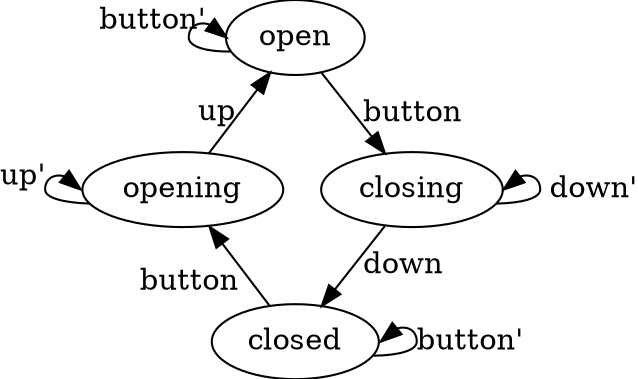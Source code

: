 digraph G {
    graph[rankdir="BT"]
    pad=0
    margin=0

    {rank = min; closed[label="closed"];}
    closing[label="closing"];
    opening[label="opening"];

    {rank=max;open[label="open"];}

    closed -> closed  [label="button'", headport="e"]
    closed -> opening [xlabel="button"]
    opening -> opening[headlabel="up' ", headport="w", labeldistance=2.6]
    opening -> open   [taillabel="up", labeldistance=2]
    open -> open      [headlabel="button'", headport="w", labeldistance=3.6] // Put it opposite the other edge
    open -> closing   [label=" button", labelfloat=true]
    closing -> closing[label=" down'", headport="e"]
    closing -> closed [label=" down", labelfloat=true]

}
